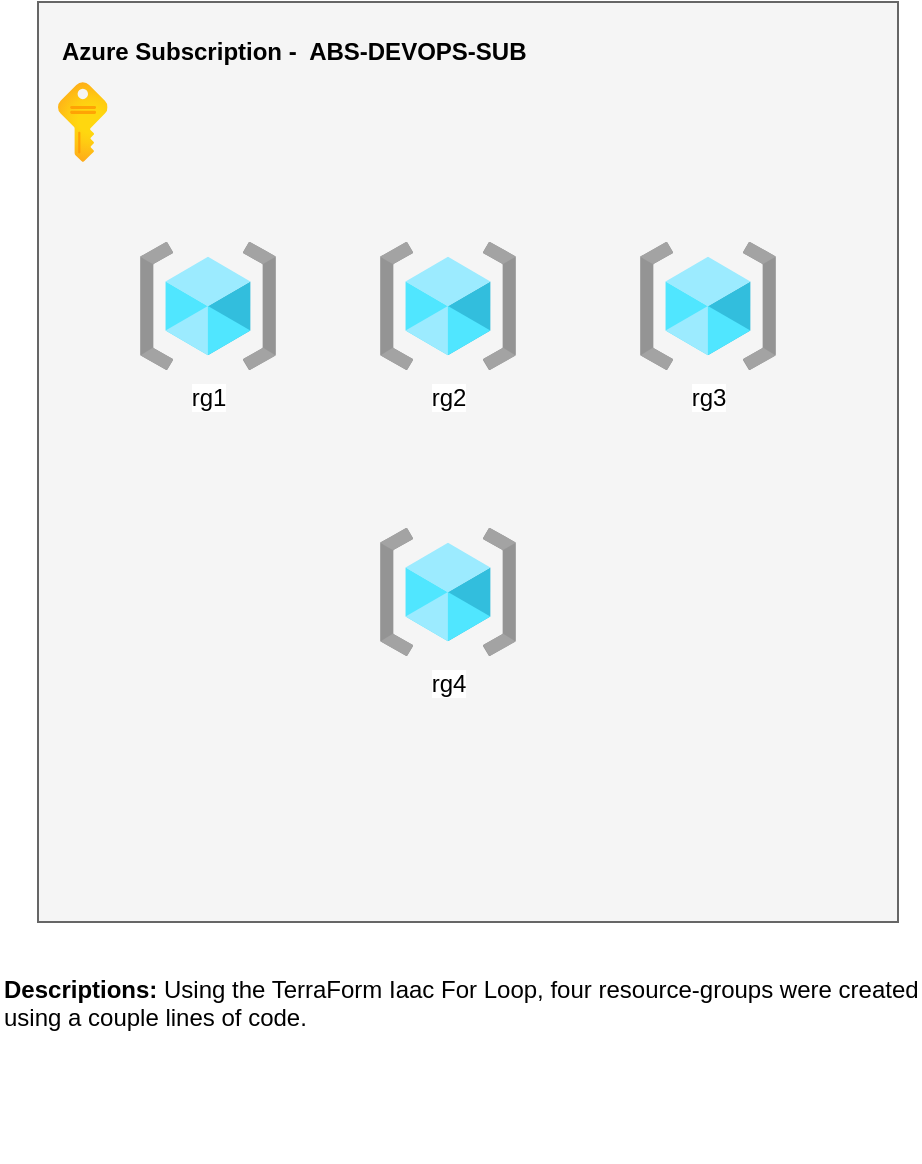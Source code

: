 <mxfile version="22.0.2" type="device">
  <diagram id="C5RBs43oDa-KdzZeNtuy" name="Page-1">
    <mxGraphModel dx="1418" dy="820" grid="1" gridSize="10" guides="1" tooltips="1" connect="1" arrows="1" fold="1" page="1" pageScale="1" pageWidth="827" pageHeight="1169" math="0" shadow="0">
      <root>
        <mxCell id="WIyWlLk6GJQsqaUBKTNV-0" />
        <mxCell id="WIyWlLk6GJQsqaUBKTNV-1" parent="WIyWlLk6GJQsqaUBKTNV-0" />
        <mxCell id="VFf7ayHjmBPMQPmDy_t_-2" value="" style="rounded=0;whiteSpace=wrap;html=1;fillColor=#f5f5f5;strokeColor=#666666;fontColor=#333333;" parent="WIyWlLk6GJQsqaUBKTNV-1" vertex="1">
          <mxGeometry x="199" y="290" width="430" height="460" as="geometry" />
        </mxCell>
        <mxCell id="VFf7ayHjmBPMQPmDy_t_-0" value="rg1" style="image;aspect=fixed;html=1;points=[];align=center;fontSize=12;image=img/lib/azure2/general/Resource_Groups.svg;" parent="WIyWlLk6GJQsqaUBKTNV-1" vertex="1">
          <mxGeometry x="250" y="410" width="68" height="64" as="geometry" />
        </mxCell>
        <mxCell id="VFf7ayHjmBPMQPmDy_t_-3" value="Azure Subscription -&amp;nbsp; ABS-DEVOPS-SUB" style="text;html=1;strokeColor=none;fillColor=none;align=left;verticalAlign=middle;whiteSpace=wrap;rounded=0;fontStyle=1" parent="WIyWlLk6GJQsqaUBKTNV-1" vertex="1">
          <mxGeometry x="209" y="300" width="410" height="30" as="geometry" />
        </mxCell>
        <mxCell id="VFf7ayHjmBPMQPmDy_t_-5" value="&lt;b&gt;Descriptions: &lt;/b&gt;Using the TerraForm Iaac For Loop, four resource-groups were created using a couple lines of code.&amp;nbsp;" style="text;html=1;strokeColor=none;fillColor=none;align=left;verticalAlign=top;whiteSpace=wrap;rounded=0;" parent="WIyWlLk6GJQsqaUBKTNV-1" vertex="1">
          <mxGeometry x="180" y="770" width="460" height="100" as="geometry" />
        </mxCell>
        <mxCell id="VFf7ayHjmBPMQPmDy_t_-6" value="" style="image;aspect=fixed;html=1;points=[];align=center;fontSize=12;image=img/lib/azure2/general/Subscriptions.svg;" parent="WIyWlLk6GJQsqaUBKTNV-1" vertex="1">
          <mxGeometry x="209" y="330" width="24.79" height="40" as="geometry" />
        </mxCell>
        <mxCell id="co6k5mf6JDBOeDI6Szs3-0" value="rg2" style="image;aspect=fixed;html=1;points=[];align=center;fontSize=12;image=img/lib/azure2/general/Resource_Groups.svg;" vertex="1" parent="WIyWlLk6GJQsqaUBKTNV-1">
          <mxGeometry x="370" y="410" width="68" height="64" as="geometry" />
        </mxCell>
        <mxCell id="co6k5mf6JDBOeDI6Szs3-1" value="rg3" style="image;aspect=fixed;html=1;points=[];align=center;fontSize=12;image=img/lib/azure2/general/Resource_Groups.svg;" vertex="1" parent="WIyWlLk6GJQsqaUBKTNV-1">
          <mxGeometry x="500" y="410" width="68" height="64" as="geometry" />
        </mxCell>
        <mxCell id="co6k5mf6JDBOeDI6Szs3-2" value="rg4" style="image;aspect=fixed;html=1;points=[];align=center;fontSize=12;image=img/lib/azure2/general/Resource_Groups.svg;" vertex="1" parent="WIyWlLk6GJQsqaUBKTNV-1">
          <mxGeometry x="370" y="553" width="68" height="64" as="geometry" />
        </mxCell>
      </root>
    </mxGraphModel>
  </diagram>
</mxfile>
